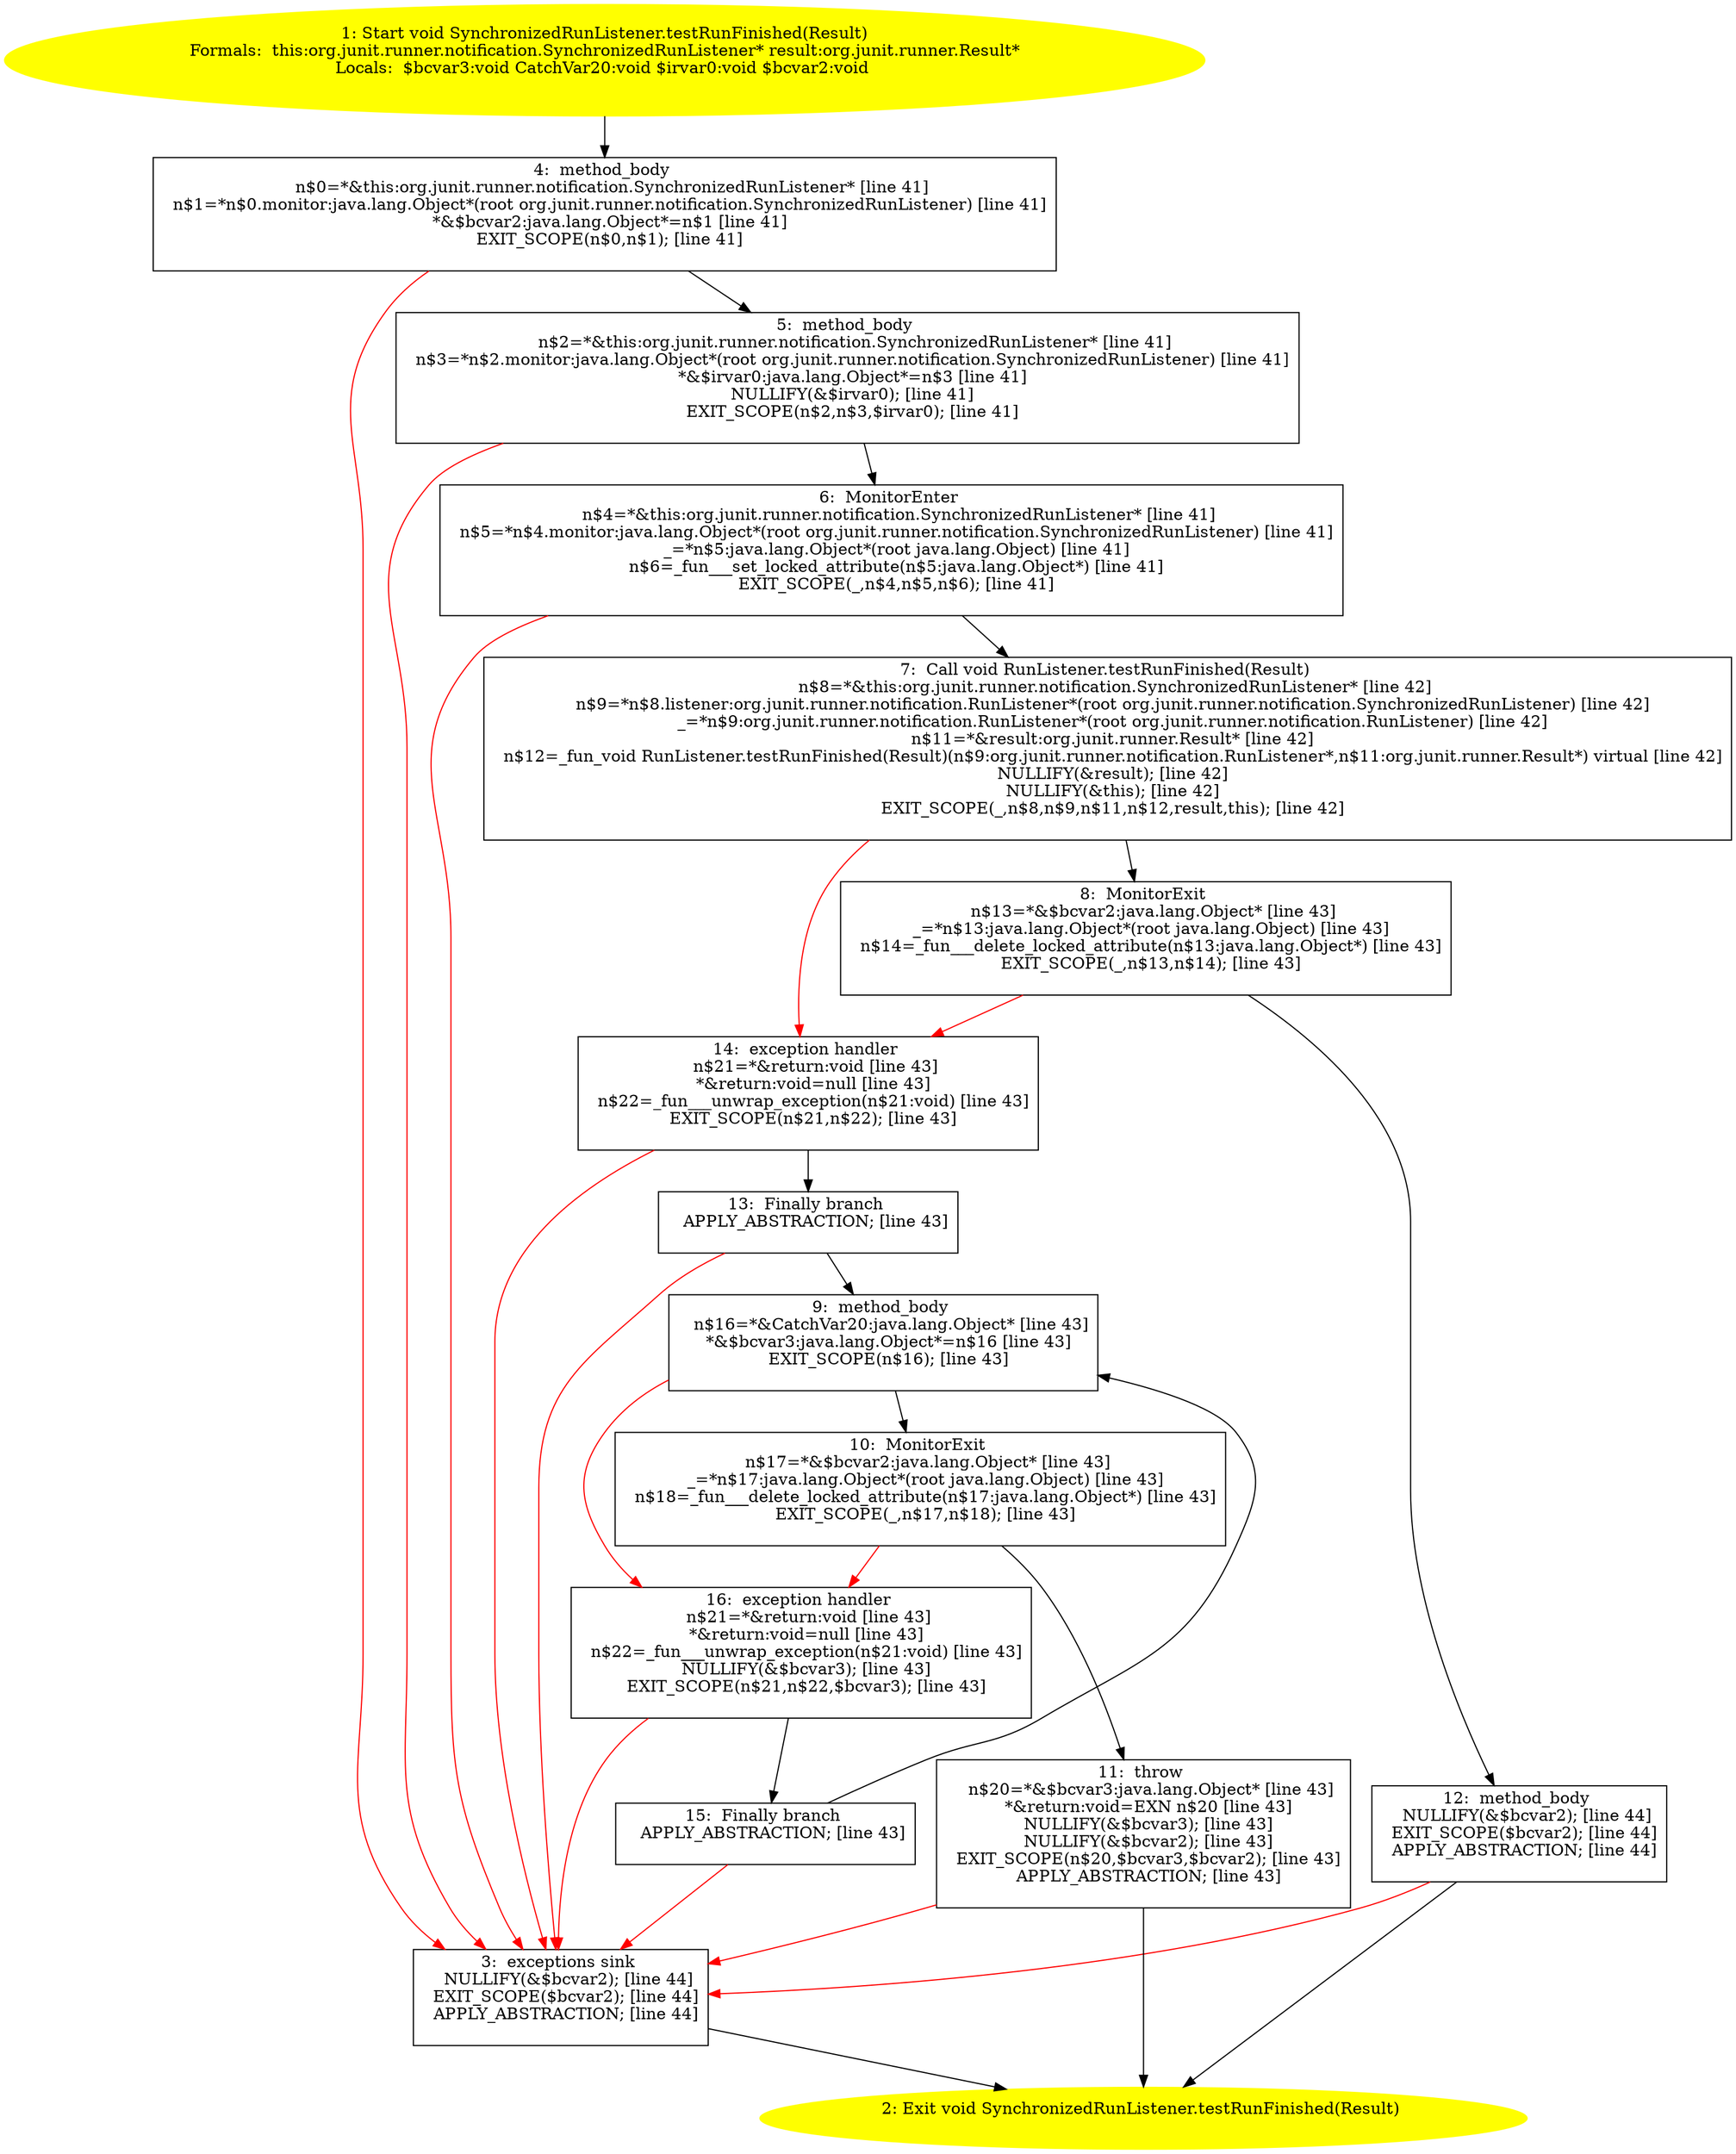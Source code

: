 /* @generated */
digraph cfg {
"org.junit.runner.notification.SynchronizedRunListener.testRunFinished(org.junit.runner.Result):void.1e51b39953794721f8d44f070c66e8d5_1" [label="1: Start void SynchronizedRunListener.testRunFinished(Result)\nFormals:  this:org.junit.runner.notification.SynchronizedRunListener* result:org.junit.runner.Result*\nLocals:  $bcvar3:void CatchVar20:void $irvar0:void $bcvar2:void \n  " color=yellow style=filled]
	

	 "org.junit.runner.notification.SynchronizedRunListener.testRunFinished(org.junit.runner.Result):void.1e51b39953794721f8d44f070c66e8d5_1" -> "org.junit.runner.notification.SynchronizedRunListener.testRunFinished(org.junit.runner.Result):void.1e51b39953794721f8d44f070c66e8d5_4" ;
"org.junit.runner.notification.SynchronizedRunListener.testRunFinished(org.junit.runner.Result):void.1e51b39953794721f8d44f070c66e8d5_2" [label="2: Exit void SynchronizedRunListener.testRunFinished(Result) \n  " color=yellow style=filled]
	

"org.junit.runner.notification.SynchronizedRunListener.testRunFinished(org.junit.runner.Result):void.1e51b39953794721f8d44f070c66e8d5_3" [label="3:  exceptions sink \n   NULLIFY(&$bcvar2); [line 44]\n  EXIT_SCOPE($bcvar2); [line 44]\n  APPLY_ABSTRACTION; [line 44]\n " shape="box"]
	

	 "org.junit.runner.notification.SynchronizedRunListener.testRunFinished(org.junit.runner.Result):void.1e51b39953794721f8d44f070c66e8d5_3" -> "org.junit.runner.notification.SynchronizedRunListener.testRunFinished(org.junit.runner.Result):void.1e51b39953794721f8d44f070c66e8d5_2" ;
"org.junit.runner.notification.SynchronizedRunListener.testRunFinished(org.junit.runner.Result):void.1e51b39953794721f8d44f070c66e8d5_4" [label="4:  method_body \n   n$0=*&this:org.junit.runner.notification.SynchronizedRunListener* [line 41]\n  n$1=*n$0.monitor:java.lang.Object*(root org.junit.runner.notification.SynchronizedRunListener) [line 41]\n  *&$bcvar2:java.lang.Object*=n$1 [line 41]\n  EXIT_SCOPE(n$0,n$1); [line 41]\n " shape="box"]
	

	 "org.junit.runner.notification.SynchronizedRunListener.testRunFinished(org.junit.runner.Result):void.1e51b39953794721f8d44f070c66e8d5_4" -> "org.junit.runner.notification.SynchronizedRunListener.testRunFinished(org.junit.runner.Result):void.1e51b39953794721f8d44f070c66e8d5_5" ;
	 "org.junit.runner.notification.SynchronizedRunListener.testRunFinished(org.junit.runner.Result):void.1e51b39953794721f8d44f070c66e8d5_4" -> "org.junit.runner.notification.SynchronizedRunListener.testRunFinished(org.junit.runner.Result):void.1e51b39953794721f8d44f070c66e8d5_3" [color="red" ];
"org.junit.runner.notification.SynchronizedRunListener.testRunFinished(org.junit.runner.Result):void.1e51b39953794721f8d44f070c66e8d5_5" [label="5:  method_body \n   n$2=*&this:org.junit.runner.notification.SynchronizedRunListener* [line 41]\n  n$3=*n$2.monitor:java.lang.Object*(root org.junit.runner.notification.SynchronizedRunListener) [line 41]\n  *&$irvar0:java.lang.Object*=n$3 [line 41]\n  NULLIFY(&$irvar0); [line 41]\n  EXIT_SCOPE(n$2,n$3,$irvar0); [line 41]\n " shape="box"]
	

	 "org.junit.runner.notification.SynchronizedRunListener.testRunFinished(org.junit.runner.Result):void.1e51b39953794721f8d44f070c66e8d5_5" -> "org.junit.runner.notification.SynchronizedRunListener.testRunFinished(org.junit.runner.Result):void.1e51b39953794721f8d44f070c66e8d5_6" ;
	 "org.junit.runner.notification.SynchronizedRunListener.testRunFinished(org.junit.runner.Result):void.1e51b39953794721f8d44f070c66e8d5_5" -> "org.junit.runner.notification.SynchronizedRunListener.testRunFinished(org.junit.runner.Result):void.1e51b39953794721f8d44f070c66e8d5_3" [color="red" ];
"org.junit.runner.notification.SynchronizedRunListener.testRunFinished(org.junit.runner.Result):void.1e51b39953794721f8d44f070c66e8d5_6" [label="6:  MonitorEnter \n   n$4=*&this:org.junit.runner.notification.SynchronizedRunListener* [line 41]\n  n$5=*n$4.monitor:java.lang.Object*(root org.junit.runner.notification.SynchronizedRunListener) [line 41]\n  _=*n$5:java.lang.Object*(root java.lang.Object) [line 41]\n  n$6=_fun___set_locked_attribute(n$5:java.lang.Object*) [line 41]\n  EXIT_SCOPE(_,n$4,n$5,n$6); [line 41]\n " shape="box"]
	

	 "org.junit.runner.notification.SynchronizedRunListener.testRunFinished(org.junit.runner.Result):void.1e51b39953794721f8d44f070c66e8d5_6" -> "org.junit.runner.notification.SynchronizedRunListener.testRunFinished(org.junit.runner.Result):void.1e51b39953794721f8d44f070c66e8d5_7" ;
	 "org.junit.runner.notification.SynchronizedRunListener.testRunFinished(org.junit.runner.Result):void.1e51b39953794721f8d44f070c66e8d5_6" -> "org.junit.runner.notification.SynchronizedRunListener.testRunFinished(org.junit.runner.Result):void.1e51b39953794721f8d44f070c66e8d5_3" [color="red" ];
"org.junit.runner.notification.SynchronizedRunListener.testRunFinished(org.junit.runner.Result):void.1e51b39953794721f8d44f070c66e8d5_7" [label="7:  Call void RunListener.testRunFinished(Result) \n   n$8=*&this:org.junit.runner.notification.SynchronizedRunListener* [line 42]\n  n$9=*n$8.listener:org.junit.runner.notification.RunListener*(root org.junit.runner.notification.SynchronizedRunListener) [line 42]\n  _=*n$9:org.junit.runner.notification.RunListener*(root org.junit.runner.notification.RunListener) [line 42]\n  n$11=*&result:org.junit.runner.Result* [line 42]\n  n$12=_fun_void RunListener.testRunFinished(Result)(n$9:org.junit.runner.notification.RunListener*,n$11:org.junit.runner.Result*) virtual [line 42]\n  NULLIFY(&result); [line 42]\n  NULLIFY(&this); [line 42]\n  EXIT_SCOPE(_,n$8,n$9,n$11,n$12,result,this); [line 42]\n " shape="box"]
	

	 "org.junit.runner.notification.SynchronizedRunListener.testRunFinished(org.junit.runner.Result):void.1e51b39953794721f8d44f070c66e8d5_7" -> "org.junit.runner.notification.SynchronizedRunListener.testRunFinished(org.junit.runner.Result):void.1e51b39953794721f8d44f070c66e8d5_8" ;
	 "org.junit.runner.notification.SynchronizedRunListener.testRunFinished(org.junit.runner.Result):void.1e51b39953794721f8d44f070c66e8d5_7" -> "org.junit.runner.notification.SynchronizedRunListener.testRunFinished(org.junit.runner.Result):void.1e51b39953794721f8d44f070c66e8d5_14" [color="red" ];
"org.junit.runner.notification.SynchronizedRunListener.testRunFinished(org.junit.runner.Result):void.1e51b39953794721f8d44f070c66e8d5_8" [label="8:  MonitorExit \n   n$13=*&$bcvar2:java.lang.Object* [line 43]\n  _=*n$13:java.lang.Object*(root java.lang.Object) [line 43]\n  n$14=_fun___delete_locked_attribute(n$13:java.lang.Object*) [line 43]\n  EXIT_SCOPE(_,n$13,n$14); [line 43]\n " shape="box"]
	

	 "org.junit.runner.notification.SynchronizedRunListener.testRunFinished(org.junit.runner.Result):void.1e51b39953794721f8d44f070c66e8d5_8" -> "org.junit.runner.notification.SynchronizedRunListener.testRunFinished(org.junit.runner.Result):void.1e51b39953794721f8d44f070c66e8d5_12" ;
	 "org.junit.runner.notification.SynchronizedRunListener.testRunFinished(org.junit.runner.Result):void.1e51b39953794721f8d44f070c66e8d5_8" -> "org.junit.runner.notification.SynchronizedRunListener.testRunFinished(org.junit.runner.Result):void.1e51b39953794721f8d44f070c66e8d5_14" [color="red" ];
"org.junit.runner.notification.SynchronizedRunListener.testRunFinished(org.junit.runner.Result):void.1e51b39953794721f8d44f070c66e8d5_9" [label="9:  method_body \n   n$16=*&CatchVar20:java.lang.Object* [line 43]\n  *&$bcvar3:java.lang.Object*=n$16 [line 43]\n  EXIT_SCOPE(n$16); [line 43]\n " shape="box"]
	

	 "org.junit.runner.notification.SynchronizedRunListener.testRunFinished(org.junit.runner.Result):void.1e51b39953794721f8d44f070c66e8d5_9" -> "org.junit.runner.notification.SynchronizedRunListener.testRunFinished(org.junit.runner.Result):void.1e51b39953794721f8d44f070c66e8d5_10" ;
	 "org.junit.runner.notification.SynchronizedRunListener.testRunFinished(org.junit.runner.Result):void.1e51b39953794721f8d44f070c66e8d5_9" -> "org.junit.runner.notification.SynchronizedRunListener.testRunFinished(org.junit.runner.Result):void.1e51b39953794721f8d44f070c66e8d5_16" [color="red" ];
"org.junit.runner.notification.SynchronizedRunListener.testRunFinished(org.junit.runner.Result):void.1e51b39953794721f8d44f070c66e8d5_10" [label="10:  MonitorExit \n   n$17=*&$bcvar2:java.lang.Object* [line 43]\n  _=*n$17:java.lang.Object*(root java.lang.Object) [line 43]\n  n$18=_fun___delete_locked_attribute(n$17:java.lang.Object*) [line 43]\n  EXIT_SCOPE(_,n$17,n$18); [line 43]\n " shape="box"]
	

	 "org.junit.runner.notification.SynchronizedRunListener.testRunFinished(org.junit.runner.Result):void.1e51b39953794721f8d44f070c66e8d5_10" -> "org.junit.runner.notification.SynchronizedRunListener.testRunFinished(org.junit.runner.Result):void.1e51b39953794721f8d44f070c66e8d5_11" ;
	 "org.junit.runner.notification.SynchronizedRunListener.testRunFinished(org.junit.runner.Result):void.1e51b39953794721f8d44f070c66e8d5_10" -> "org.junit.runner.notification.SynchronizedRunListener.testRunFinished(org.junit.runner.Result):void.1e51b39953794721f8d44f070c66e8d5_16" [color="red" ];
"org.junit.runner.notification.SynchronizedRunListener.testRunFinished(org.junit.runner.Result):void.1e51b39953794721f8d44f070c66e8d5_11" [label="11:  throw \n   n$20=*&$bcvar3:java.lang.Object* [line 43]\n  *&return:void=EXN n$20 [line 43]\n  NULLIFY(&$bcvar3); [line 43]\n  NULLIFY(&$bcvar2); [line 43]\n  EXIT_SCOPE(n$20,$bcvar3,$bcvar2); [line 43]\n  APPLY_ABSTRACTION; [line 43]\n " shape="box"]
	

	 "org.junit.runner.notification.SynchronizedRunListener.testRunFinished(org.junit.runner.Result):void.1e51b39953794721f8d44f070c66e8d5_11" -> "org.junit.runner.notification.SynchronizedRunListener.testRunFinished(org.junit.runner.Result):void.1e51b39953794721f8d44f070c66e8d5_2" ;
	 "org.junit.runner.notification.SynchronizedRunListener.testRunFinished(org.junit.runner.Result):void.1e51b39953794721f8d44f070c66e8d5_11" -> "org.junit.runner.notification.SynchronizedRunListener.testRunFinished(org.junit.runner.Result):void.1e51b39953794721f8d44f070c66e8d5_3" [color="red" ];
"org.junit.runner.notification.SynchronizedRunListener.testRunFinished(org.junit.runner.Result):void.1e51b39953794721f8d44f070c66e8d5_12" [label="12:  method_body \n   NULLIFY(&$bcvar2); [line 44]\n  EXIT_SCOPE($bcvar2); [line 44]\n  APPLY_ABSTRACTION; [line 44]\n " shape="box"]
	

	 "org.junit.runner.notification.SynchronizedRunListener.testRunFinished(org.junit.runner.Result):void.1e51b39953794721f8d44f070c66e8d5_12" -> "org.junit.runner.notification.SynchronizedRunListener.testRunFinished(org.junit.runner.Result):void.1e51b39953794721f8d44f070c66e8d5_2" ;
	 "org.junit.runner.notification.SynchronizedRunListener.testRunFinished(org.junit.runner.Result):void.1e51b39953794721f8d44f070c66e8d5_12" -> "org.junit.runner.notification.SynchronizedRunListener.testRunFinished(org.junit.runner.Result):void.1e51b39953794721f8d44f070c66e8d5_3" [color="red" ];
"org.junit.runner.notification.SynchronizedRunListener.testRunFinished(org.junit.runner.Result):void.1e51b39953794721f8d44f070c66e8d5_13" [label="13:  Finally branch \n   APPLY_ABSTRACTION; [line 43]\n " shape="box"]
	

	 "org.junit.runner.notification.SynchronizedRunListener.testRunFinished(org.junit.runner.Result):void.1e51b39953794721f8d44f070c66e8d5_13" -> "org.junit.runner.notification.SynchronizedRunListener.testRunFinished(org.junit.runner.Result):void.1e51b39953794721f8d44f070c66e8d5_9" ;
	 "org.junit.runner.notification.SynchronizedRunListener.testRunFinished(org.junit.runner.Result):void.1e51b39953794721f8d44f070c66e8d5_13" -> "org.junit.runner.notification.SynchronizedRunListener.testRunFinished(org.junit.runner.Result):void.1e51b39953794721f8d44f070c66e8d5_3" [color="red" ];
"org.junit.runner.notification.SynchronizedRunListener.testRunFinished(org.junit.runner.Result):void.1e51b39953794721f8d44f070c66e8d5_14" [label="14:  exception handler \n   n$21=*&return:void [line 43]\n  *&return:void=null [line 43]\n  n$22=_fun___unwrap_exception(n$21:void) [line 43]\n  EXIT_SCOPE(n$21,n$22); [line 43]\n " shape="box"]
	

	 "org.junit.runner.notification.SynchronizedRunListener.testRunFinished(org.junit.runner.Result):void.1e51b39953794721f8d44f070c66e8d5_14" -> "org.junit.runner.notification.SynchronizedRunListener.testRunFinished(org.junit.runner.Result):void.1e51b39953794721f8d44f070c66e8d5_13" ;
	 "org.junit.runner.notification.SynchronizedRunListener.testRunFinished(org.junit.runner.Result):void.1e51b39953794721f8d44f070c66e8d5_14" -> "org.junit.runner.notification.SynchronizedRunListener.testRunFinished(org.junit.runner.Result):void.1e51b39953794721f8d44f070c66e8d5_3" [color="red" ];
"org.junit.runner.notification.SynchronizedRunListener.testRunFinished(org.junit.runner.Result):void.1e51b39953794721f8d44f070c66e8d5_15" [label="15:  Finally branch \n   APPLY_ABSTRACTION; [line 43]\n " shape="box"]
	

	 "org.junit.runner.notification.SynchronizedRunListener.testRunFinished(org.junit.runner.Result):void.1e51b39953794721f8d44f070c66e8d5_15" -> "org.junit.runner.notification.SynchronizedRunListener.testRunFinished(org.junit.runner.Result):void.1e51b39953794721f8d44f070c66e8d5_9" ;
	 "org.junit.runner.notification.SynchronizedRunListener.testRunFinished(org.junit.runner.Result):void.1e51b39953794721f8d44f070c66e8d5_15" -> "org.junit.runner.notification.SynchronizedRunListener.testRunFinished(org.junit.runner.Result):void.1e51b39953794721f8d44f070c66e8d5_3" [color="red" ];
"org.junit.runner.notification.SynchronizedRunListener.testRunFinished(org.junit.runner.Result):void.1e51b39953794721f8d44f070c66e8d5_16" [label="16:  exception handler \n   n$21=*&return:void [line 43]\n  *&return:void=null [line 43]\n  n$22=_fun___unwrap_exception(n$21:void) [line 43]\n  NULLIFY(&$bcvar3); [line 43]\n  EXIT_SCOPE(n$21,n$22,$bcvar3); [line 43]\n " shape="box"]
	

	 "org.junit.runner.notification.SynchronizedRunListener.testRunFinished(org.junit.runner.Result):void.1e51b39953794721f8d44f070c66e8d5_16" -> "org.junit.runner.notification.SynchronizedRunListener.testRunFinished(org.junit.runner.Result):void.1e51b39953794721f8d44f070c66e8d5_15" ;
	 "org.junit.runner.notification.SynchronizedRunListener.testRunFinished(org.junit.runner.Result):void.1e51b39953794721f8d44f070c66e8d5_16" -> "org.junit.runner.notification.SynchronizedRunListener.testRunFinished(org.junit.runner.Result):void.1e51b39953794721f8d44f070c66e8d5_3" [color="red" ];
}
